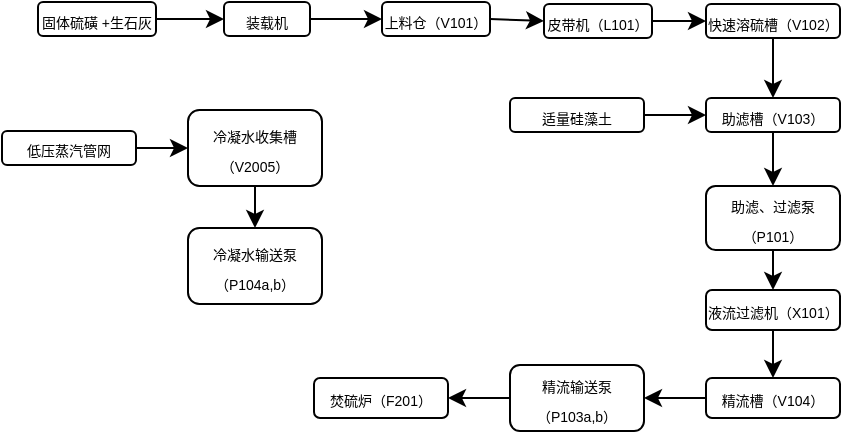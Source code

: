 <mxfile version="28.1.1">
  <diagram name="焚硫" id="gA8q7avwRrpRbDtcXes5">
    <mxGraphModel dx="536" dy="381" grid="0" gridSize="10" guides="1" tooltips="1" connect="1" arrows="1" fold="1" page="1" pageScale="1" pageWidth="827" pageHeight="1169" math="0" shadow="0">
      <root>
        <mxCell id="0" />
        <mxCell id="1" parent="0" />
        <mxCell id="WBcMtoC_5MCELgaeJtg4-2" value="&lt;font style=&quot;font-size: 7px;&quot;&gt;固体硫磺 +生石灰&lt;/font&gt;" style="rounded=1;whiteSpace=wrap;html=1;align=center;" vertex="1" parent="1">
          <mxGeometry x="196" y="299" width="59" height="17" as="geometry" />
        </mxCell>
        <mxCell id="WBcMtoC_5MCELgaeJtg4-4" value="&lt;font style=&quot;font-size: 7px;&quot;&gt;装载机&lt;/font&gt;" style="rounded=1;whiteSpace=wrap;html=1;align=center;" vertex="1" parent="1">
          <mxGeometry x="289" y="299" width="43" height="17" as="geometry" />
        </mxCell>
        <mxCell id="WBcMtoC_5MCELgaeJtg4-5" value="" style="endArrow=classic;html=1;rounded=0;exitX=1;exitY=0.5;exitDx=0;exitDy=0;entryX=0;entryY=0.5;entryDx=0;entryDy=0;fontSize=6;" edge="1" parent="1" source="WBcMtoC_5MCELgaeJtg4-2" target="WBcMtoC_5MCELgaeJtg4-4">
          <mxGeometry width="50" height="50" relative="1" as="geometry">
            <mxPoint x="344" y="446" as="sourcePoint" />
            <mxPoint x="394" y="396" as="targetPoint" />
          </mxGeometry>
        </mxCell>
        <mxCell id="WBcMtoC_5MCELgaeJtg4-6" value="&lt;font style=&quot;font-size: 7px;&quot;&gt;上料仓（V101）&lt;/font&gt;" style="rounded=1;whiteSpace=wrap;html=1;align=center;" vertex="1" parent="1">
          <mxGeometry x="368" y="299" width="54" height="17" as="geometry" />
        </mxCell>
        <mxCell id="WBcMtoC_5MCELgaeJtg4-7" value="" style="endArrow=classic;html=1;rounded=0;entryX=0;entryY=0.5;entryDx=0;entryDy=0;exitX=1;exitY=0.5;exitDx=0;exitDy=0;" edge="1" parent="1" source="WBcMtoC_5MCELgaeJtg4-4" target="WBcMtoC_5MCELgaeJtg4-6">
          <mxGeometry width="50" height="50" relative="1" as="geometry">
            <mxPoint x="331" y="309" as="sourcePoint" />
            <mxPoint x="394" y="396" as="targetPoint" />
          </mxGeometry>
        </mxCell>
        <mxCell id="WBcMtoC_5MCELgaeJtg4-8" value="&lt;span style=&quot;font-size: 7px;&quot;&gt;皮带机（L101）&lt;/span&gt;" style="rounded=1;whiteSpace=wrap;html=1;align=center;" vertex="1" parent="1">
          <mxGeometry x="449" y="300" width="54" height="17" as="geometry" />
        </mxCell>
        <mxCell id="WBcMtoC_5MCELgaeJtg4-10" value="" style="endArrow=classic;html=1;rounded=0;exitX=1;exitY=0.5;exitDx=0;exitDy=0;entryX=0;entryY=0.5;entryDx=0;entryDy=0;" edge="1" parent="1" source="WBcMtoC_5MCELgaeJtg4-6" target="WBcMtoC_5MCELgaeJtg4-8">
          <mxGeometry width="50" height="50" relative="1" as="geometry">
            <mxPoint x="383" y="446" as="sourcePoint" />
            <mxPoint x="446" y="309" as="targetPoint" />
          </mxGeometry>
        </mxCell>
        <mxCell id="WBcMtoC_5MCELgaeJtg4-13" value="&lt;span style=&quot;font-size: 7px;&quot;&gt;快速溶硫槽（V102）&lt;/span&gt;" style="rounded=1;whiteSpace=wrap;html=1;align=center;" vertex="1" parent="1">
          <mxGeometry x="530" y="300" width="67" height="17" as="geometry" />
        </mxCell>
        <mxCell id="WBcMtoC_5MCELgaeJtg4-14" value="" style="endArrow=classic;html=1;rounded=0;exitX=1;exitY=0.5;exitDx=0;exitDy=0;entryX=0;entryY=0.5;entryDx=0;entryDy=0;" edge="1" parent="1" source="WBcMtoC_5MCELgaeJtg4-8" target="WBcMtoC_5MCELgaeJtg4-13">
          <mxGeometry width="50" height="50" relative="1" as="geometry">
            <mxPoint x="374" y="458" as="sourcePoint" />
            <mxPoint x="424" y="408" as="targetPoint" />
          </mxGeometry>
        </mxCell>
        <mxCell id="WBcMtoC_5MCELgaeJtg4-15" value="&lt;span style=&quot;font-size: 7px;&quot;&gt;助滤槽（V103）&lt;/span&gt;" style="rounded=1;whiteSpace=wrap;html=1;align=center;" vertex="1" parent="1">
          <mxGeometry x="530" y="347" width="67" height="17" as="geometry" />
        </mxCell>
        <mxCell id="WBcMtoC_5MCELgaeJtg4-17" value="" style="endArrow=classic;html=1;rounded=0;exitX=0.5;exitY=1;exitDx=0;exitDy=0;entryX=0.5;entryY=0;entryDx=0;entryDy=0;" edge="1" parent="1" source="WBcMtoC_5MCELgaeJtg4-13" target="WBcMtoC_5MCELgaeJtg4-15">
          <mxGeometry width="50" height="50" relative="1" as="geometry">
            <mxPoint x="405" y="458" as="sourcePoint" />
            <mxPoint x="455" y="408" as="targetPoint" />
          </mxGeometry>
        </mxCell>
        <mxCell id="WBcMtoC_5MCELgaeJtg4-19" value="&lt;span style=&quot;font-size: 7px;&quot;&gt;适量硅藻土&lt;/span&gt;" style="rounded=1;whiteSpace=wrap;html=1;align=center;" vertex="1" parent="1">
          <mxGeometry x="432" y="347" width="67" height="17" as="geometry" />
        </mxCell>
        <mxCell id="WBcMtoC_5MCELgaeJtg4-20" value="" style="endArrow=classic;html=1;rounded=0;exitX=1;exitY=0.5;exitDx=0;exitDy=0;entryX=0;entryY=0.5;entryDx=0;entryDy=0;" edge="1" parent="1" source="WBcMtoC_5MCELgaeJtg4-19" target="WBcMtoC_5MCELgaeJtg4-15">
          <mxGeometry width="50" height="50" relative="1" as="geometry">
            <mxPoint x="405" y="458" as="sourcePoint" />
            <mxPoint x="527" y="354" as="targetPoint" />
          </mxGeometry>
        </mxCell>
        <mxCell id="WBcMtoC_5MCELgaeJtg4-21" value="&lt;span style=&quot;font-size: 7px;&quot;&gt;助滤、过滤泵（P101）&lt;/span&gt;" style="rounded=1;whiteSpace=wrap;html=1;align=center;" vertex="1" parent="1">
          <mxGeometry x="530" y="391" width="67" height="32" as="geometry" />
        </mxCell>
        <mxCell id="WBcMtoC_5MCELgaeJtg4-22" value="" style="endArrow=classic;html=1;rounded=0;exitX=0.5;exitY=1;exitDx=0;exitDy=0;entryX=0.5;entryY=0;entryDx=0;entryDy=0;" edge="1" parent="1" source="WBcMtoC_5MCELgaeJtg4-15" target="WBcMtoC_5MCELgaeJtg4-21">
          <mxGeometry width="50" height="50" relative="1" as="geometry">
            <mxPoint x="405" y="458" as="sourcePoint" />
            <mxPoint x="455" y="408" as="targetPoint" />
          </mxGeometry>
        </mxCell>
        <mxCell id="WBcMtoC_5MCELgaeJtg4-23" value="&lt;span style=&quot;font-size: 7px;&quot;&gt;液流过滤机（X101）&lt;/span&gt;" style="rounded=1;whiteSpace=wrap;html=1;align=center;" vertex="1" parent="1">
          <mxGeometry x="530" y="443" width="67" height="20" as="geometry" />
        </mxCell>
        <mxCell id="WBcMtoC_5MCELgaeJtg4-24" value="" style="endArrow=classic;html=1;rounded=0;exitX=0.5;exitY=1;exitDx=0;exitDy=0;entryX=0.5;entryY=0;entryDx=0;entryDy=0;" edge="1" parent="1" source="WBcMtoC_5MCELgaeJtg4-21" target="WBcMtoC_5MCELgaeJtg4-23">
          <mxGeometry width="50" height="50" relative="1" as="geometry">
            <mxPoint x="405" y="458" as="sourcePoint" />
            <mxPoint x="455" y="408" as="targetPoint" />
          </mxGeometry>
        </mxCell>
        <mxCell id="WBcMtoC_5MCELgaeJtg4-25" value="&lt;span style=&quot;font-size: 7px;&quot;&gt;精流槽（V104）&lt;/span&gt;" style="rounded=1;whiteSpace=wrap;html=1;align=center;" vertex="1" parent="1">
          <mxGeometry x="530" y="487" width="67" height="20" as="geometry" />
        </mxCell>
        <mxCell id="WBcMtoC_5MCELgaeJtg4-26" value="" style="endArrow=classic;html=1;rounded=0;exitX=0.5;exitY=1;exitDx=0;exitDy=0;entryX=0.5;entryY=0;entryDx=0;entryDy=0;" edge="1" parent="1" source="WBcMtoC_5MCELgaeJtg4-23" target="WBcMtoC_5MCELgaeJtg4-25">
          <mxGeometry width="50" height="50" relative="1" as="geometry">
            <mxPoint x="405" y="458" as="sourcePoint" />
            <mxPoint x="455" y="408" as="targetPoint" />
          </mxGeometry>
        </mxCell>
        <mxCell id="WBcMtoC_5MCELgaeJtg4-27" value="&lt;span style=&quot;font-size: 7px;&quot;&gt;精流输送泵（P103a,b）&lt;/span&gt;" style="rounded=1;whiteSpace=wrap;html=1;align=center;" vertex="1" parent="1">
          <mxGeometry x="432" y="480.5" width="67" height="33" as="geometry" />
        </mxCell>
        <mxCell id="WBcMtoC_5MCELgaeJtg4-29" value="" style="endArrow=classic;html=1;rounded=0;exitX=0;exitY=0.5;exitDx=0;exitDy=0;entryX=1;entryY=0.5;entryDx=0;entryDy=0;" edge="1" parent="1" source="WBcMtoC_5MCELgaeJtg4-25" target="WBcMtoC_5MCELgaeJtg4-27">
          <mxGeometry width="50" height="50" relative="1" as="geometry">
            <mxPoint x="405" y="458" as="sourcePoint" />
            <mxPoint x="455" y="408" as="targetPoint" />
          </mxGeometry>
        </mxCell>
        <mxCell id="WBcMtoC_5MCELgaeJtg4-30" value="&lt;span style=&quot;font-size: 7px;&quot;&gt;焚硫炉（F201）&lt;/span&gt;" style="rounded=1;whiteSpace=wrap;html=1;align=center;" vertex="1" parent="1">
          <mxGeometry x="334" y="487" width="67" height="20" as="geometry" />
        </mxCell>
        <mxCell id="WBcMtoC_5MCELgaeJtg4-31" value="" style="endArrow=classic;html=1;rounded=0;exitX=0;exitY=0.5;exitDx=0;exitDy=0;entryX=1;entryY=0.5;entryDx=0;entryDy=0;" edge="1" parent="1" source="WBcMtoC_5MCELgaeJtg4-27" target="WBcMtoC_5MCELgaeJtg4-30">
          <mxGeometry width="50" height="50" relative="1" as="geometry">
            <mxPoint x="405" y="458" as="sourcePoint" />
            <mxPoint x="455" y="408" as="targetPoint" />
          </mxGeometry>
        </mxCell>
        <mxCell id="WBcMtoC_5MCELgaeJtg4-32" value="&lt;span style=&quot;font-size: 7px;&quot;&gt;冷凝水收集槽（V2005）&lt;/span&gt;" style="rounded=1;whiteSpace=wrap;html=1;align=center;" vertex="1" parent="1">
          <mxGeometry x="271" y="353" width="67" height="38" as="geometry" />
        </mxCell>
        <mxCell id="WBcMtoC_5MCELgaeJtg4-34" value="&lt;span style=&quot;font-size: 7px;&quot;&gt;冷凝水输送泵（P104a,b）&lt;/span&gt;" style="rounded=1;whiteSpace=wrap;html=1;align=center;" vertex="1" parent="1">
          <mxGeometry x="271" y="412" width="67" height="38" as="geometry" />
        </mxCell>
        <mxCell id="WBcMtoC_5MCELgaeJtg4-36" value="&lt;span style=&quot;font-size: 7px;&quot;&gt;低压蒸汽管网&lt;/span&gt;" style="rounded=1;whiteSpace=wrap;html=1;align=center;" vertex="1" parent="1">
          <mxGeometry x="178" y="363.5" width="67" height="17" as="geometry" />
        </mxCell>
        <mxCell id="WBcMtoC_5MCELgaeJtg4-37" value="" style="endArrow=classic;html=1;rounded=0;exitX=1;exitY=0.5;exitDx=0;exitDy=0;" edge="1" parent="1" source="WBcMtoC_5MCELgaeJtg4-36">
          <mxGeometry width="50" height="50" relative="1" as="geometry">
            <mxPoint x="405" y="458" as="sourcePoint" />
            <mxPoint x="271" y="372" as="targetPoint" />
          </mxGeometry>
        </mxCell>
        <mxCell id="WBcMtoC_5MCELgaeJtg4-38" value="" style="endArrow=classic;html=1;rounded=0;exitX=0.5;exitY=1;exitDx=0;exitDy=0;entryX=0.5;entryY=0;entryDx=0;entryDy=0;" edge="1" parent="1" source="WBcMtoC_5MCELgaeJtg4-32" target="WBcMtoC_5MCELgaeJtg4-34">
          <mxGeometry width="50" height="50" relative="1" as="geometry">
            <mxPoint x="405" y="458" as="sourcePoint" />
            <mxPoint x="455" y="408" as="targetPoint" />
          </mxGeometry>
        </mxCell>
      </root>
    </mxGraphModel>
  </diagram>
</mxfile>
